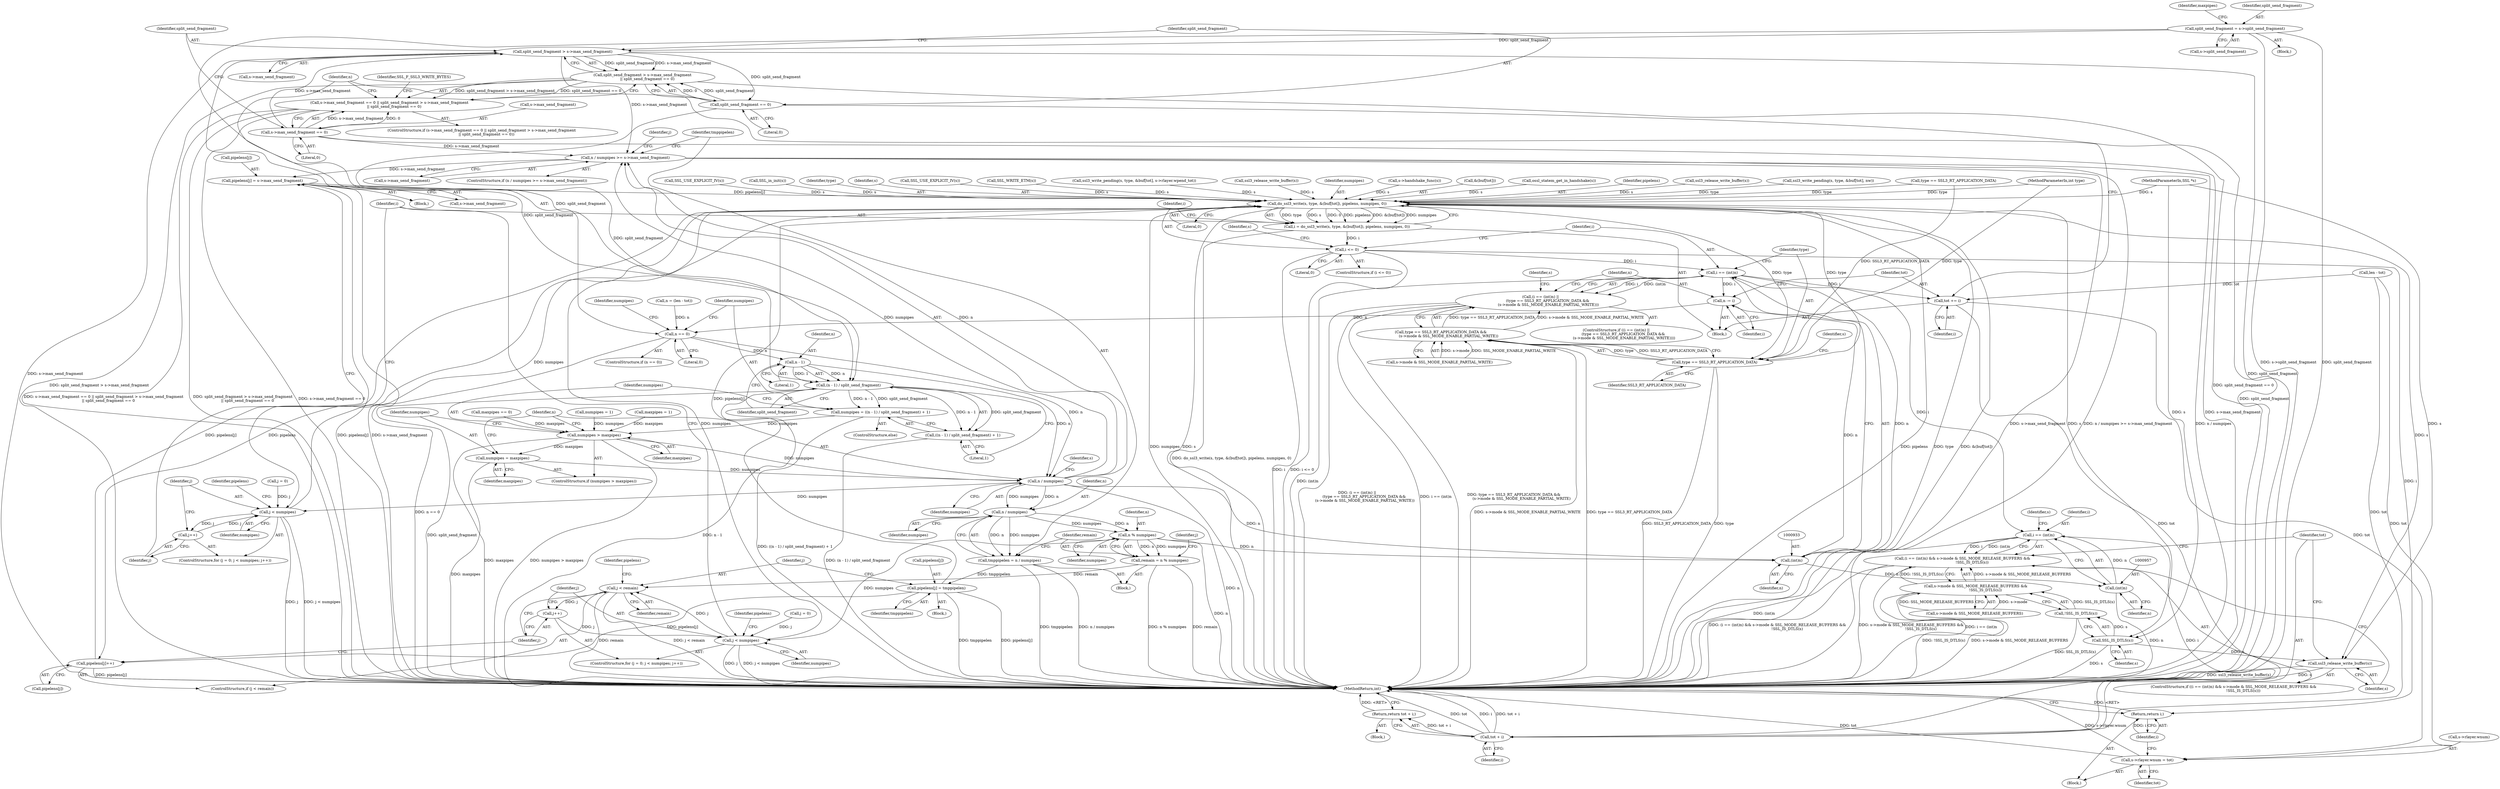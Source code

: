 digraph "0_openssl_4ad93618d26a3ea23d36ad5498ff4f59eff3a4d2_0@API" {
"1000795" [label="(Call,split_send_fragment > s->max_send_fragment)"];
"1000740" [label="(Call,split_send_fragment = s->split_send_fragment)"];
"1000789" [label="(Call,s->max_send_fragment == 0)"];
"1000794" [label="(Call,split_send_fragment > s->max_send_fragment\n        || split_send_fragment == 0)"];
"1000788" [label="(Call,s->max_send_fragment == 0 || split_send_fragment > s->max_send_fragment\n        || split_send_fragment == 0)"];
"1000800" [label="(Call,split_send_fragment == 0)"];
"1000828" [label="(Call,(n - 1) / split_send_fragment)"];
"1000825" [label="(Call,numpipes = ((n - 1) / split_send_fragment) + 1)"];
"1000835" [label="(Call,numpipes > maxpipes)"];
"1000838" [label="(Call,numpipes = maxpipes)"];
"1000843" [label="(Call,n / numpipes)"];
"1000842" [label="(Call,n / numpipes >= s->max_send_fragment)"];
"1000860" [label="(Call,pipelens[j] = s->max_send_fragment)"];
"1000904" [label="(Call,do_ssl3_write(s, type, &(buf[tot]), pipelens, numpipes, 0))"];
"1000898" [label="(Call,pipelens[j]++)"];
"1000902" [label="(Call,i = do_ssl3_write(s, type, &(buf[tot]), pipelens, numpipes, 0))"];
"1000915" [label="(Call,i <= 0)"];
"1000926" [label="(Return,return i;)"];
"1000930" [label="(Call,i == (int)n)"];
"1000929" [label="(Call,(i == (int)n) ||\n            (type == SSL3_RT_APPLICATION_DATA &&\n             (s->mode & SSL_MODE_ENABLE_PARTIAL_WRITE)))"];
"1000954" [label="(Call,i == (int)n)"];
"1000953" [label="(Call,(i == (int)n) && s->mode & SSL_MODE_RELEASE_BUFFERS &&\n                !SSL_IS_DTLS(s))"];
"1000971" [label="(Call,tot + i)"];
"1000970" [label="(Return,return tot + i;)"];
"1000974" [label="(Call,n -= i)"];
"1000818" [label="(Call,n == 0)"];
"1000829" [label="(Call,n - 1)"];
"1000977" [label="(Call,tot += i)"];
"1000919" [label="(Call,s->rlayer.wnum = tot)"];
"1000936" [label="(Call,type == SSL3_RT_APPLICATION_DATA)"];
"1000935" [label="(Call,type == SSL3_RT_APPLICATION_DATA &&\n             (s->mode & SSL_MODE_ENABLE_PARTIAL_WRITE))"];
"1000966" [label="(Call,SSL_IS_DTLS(s))"];
"1000965" [label="(Call,!SSL_IS_DTLS(s))"];
"1000959" [label="(Call,s->mode & SSL_MODE_RELEASE_BUFFERS &&\n                !SSL_IS_DTLS(s))"];
"1000968" [label="(Call,ssl3_release_write_buffer(s))"];
"1000854" [label="(Call,j < numpipes)"];
"1000857" [label="(Call,j++)"];
"1000871" [label="(Call,n / numpipes)"];
"1000869" [label="(Call,tmppipelen = n / numpipes)"];
"1000889" [label="(Call,pipelens[j] = tmppipelen)"];
"1000876" [label="(Call,n % numpipes)"];
"1000874" [label="(Call,remain = n % numpipes)"];
"1000895" [label="(Call,j < remain)"];
"1000886" [label="(Call,j++)"];
"1000883" [label="(Call,j < numpipes)"];
"1000932" [label="(Call,(int)n)"];
"1000956" [label="(Call,(int)n)"];
"1000827" [label="(Call,((n - 1) / split_send_fragment) + 1)"];
"1000875" [label="(Identifier,remain)"];
"1000954" [label="(Call,i == (int)n)"];
"1000932" [label="(Call,(int)n)"];
"1000902" [label="(Call,i = do_ssl3_write(s, type, &(buf[tot]), pipelens, numpipes, 0))"];
"1000960" [label="(Call,s->mode & SSL_MODE_RELEASE_BUFFERS)"];
"1000894" [label="(ControlStructure,if (j < remain))"];
"1000917" [label="(Literal,0)"];
"1000841" [label="(ControlStructure,if (n / numpipes >= s->max_send_fragment))"];
"1000956" [label="(Call,(int)n)"];
"1000789" [label="(Call,s->max_send_fragment == 0)"];
"1000979" [label="(Identifier,i)"];
"1000968" [label="(Call,ssl3_release_write_buffer(s))"];
"1000790" [label="(Call,s->max_send_fragment)"];
"1000839" [label="(Identifier,numpipes)"];
"1000912" [label="(Identifier,numpipes)"];
"1000966" [label="(Call,SSL_IS_DTLS(s))"];
"1000740" [label="(Call,split_send_fragment = s->split_send_fragment)"];
"1000899" [label="(Call,pipelens[j])"];
"1000213" [label="(Call,s->handshake_func(s))"];
"1000880" [label="(Call,j = 0)"];
"1000805" [label="(Identifier,SSL_F_SSL3_WRITE_BYTES)"];
"1000821" [label="(Call,numpipes = 1)"];
"1000870" [label="(Identifier,tmppipelen)"];
"1000904" [label="(Call,do_ssl3_write(s, type, &(buf[tot]), pipelens, numpipes, 0))"];
"1000763" [label="(Call,maxpipes == 0)"];
"1000896" [label="(Identifier,j)"];
"1000124" [label="(MethodParameterIn,int type)"];
"1000795" [label="(Call,split_send_fragment > s->max_send_fragment)"];
"1000890" [label="(Call,pipelens[j])"];
"1000919" [label="(Call,s->rlayer.wnum = tot)"];
"1000897" [label="(Identifier,remain)"];
"1000885" [label="(Identifier,numpipes)"];
"1000855" [label="(Identifier,j)"];
"1000886" [label="(Call,j++)"];
"1000845" [label="(Identifier,numpipes)"];
"1000937" [label="(Identifier,type)"];
"1000970" [label="(Return,return tot + i;)"];
"1000746" [label="(Identifier,maxpipes)"];
"1000930" [label="(Call,i == (int)n)"];
"1000817" [label="(ControlStructure,if (n == 0))"];
"1000735" [label="(Call,n = (len - tot))"];
"1000907" [label="(Call,&(buf[tot]))"];
"1000913" [label="(Literal,0)"];
"1000858" [label="(Identifier,j)"];
"1000208" [label="(Call,ossl_statem_get_in_handshake(s))"];
"1000829" [label="(Call,n - 1)"];
"1000831" [label="(Literal,1)"];
"1000980" [label="(MethodReturn,int)"];
"1000974" [label="(Call,n -= i)"];
"1000802" [label="(Literal,0)"];
"1000922" [label="(Identifier,s)"];
"1000840" [label="(Identifier,maxpipes)"];
"1000952" [label="(ControlStructure,if ((i == (int)n) && s->mode & SSL_MODE_RELEASE_BUFFERS &&\n                !SSL_IS_DTLS(s)))"];
"1000846" [label="(Call,s->max_send_fragment)"];
"1000925" [label="(Identifier,tot)"];
"1000927" [label="(Identifier,i)"];
"1000862" [label="(Identifier,pipelens)"];
"1000877" [label="(Identifier,n)"];
"1000864" [label="(Call,s->max_send_fragment)"];
"1000948" [label="(Identifier,s)"];
"1000851" [label="(Call,j = 0)"];
"1000801" [label="(Identifier,split_send_fragment)"];
"1000787" [label="(ControlStructure,if (s->max_send_fragment == 0 || split_send_fragment > s->max_send_fragment\n        || split_send_fragment == 0))"];
"1000978" [label="(Identifier,tot)"];
"1000820" [label="(Literal,0)"];
"1000900" [label="(Identifier,pipelens)"];
"1000876" [label="(Call,n % numpipes)"];
"1000915" [label="(Call,i <= 0)"];
"1000955" [label="(Identifier,i)"];
"1000941" [label="(Identifier,s)"];
"1000920" [label="(Call,s->rlayer.wnum)"];
"1000869" [label="(Call,tmppipelen = n / numpipes)"];
"1000742" [label="(Call,s->split_send_fragment)"];
"1000834" [label="(ControlStructure,if (numpipes > maxpipes))"];
"1000929" [label="(Call,(i == (int)n) ||\n            (type == SSL3_RT_APPLICATION_DATA &&\n             (s->mode & SSL_MODE_ENABLE_PARTIAL_WRITE)))"];
"1000822" [label="(Identifier,numpipes)"];
"1000911" [label="(Identifier,pipelens)"];
"1000903" [label="(Identifier,i)"];
"1000826" [label="(Identifier,numpipes)"];
"1000971" [label="(Call,tot + i)"];
"1000928" [label="(ControlStructure,if ((i == (int)n) ||\n            (type == SSL3_RT_APPLICATION_DATA &&\n             (s->mode & SSL_MODE_ENABLE_PARTIAL_WRITE))))"];
"1000832" [label="(Identifier,split_send_fragment)"];
"1000953" [label="(Call,(i == (int)n) && s->mode & SSL_MODE_RELEASE_BUFFERS &&\n                !SSL_IS_DTLS(s))"];
"1000836" [label="(Identifier,numpipes)"];
"1000891" [label="(Identifier,pipelens)"];
"1000531" [label="(Call,ssl3_release_write_buffer(s))"];
"1000656" [label="(Call,ssl3_write_pending(s, type, &buf[tot], nw))"];
"1000847" [label="(Identifier,s)"];
"1000895" [label="(Call,j < remain)"];
"1000962" [label="(Identifier,s)"];
"1000741" [label="(Identifier,split_send_fragment)"];
"1000939" [label="(Call,s->mode & SSL_MODE_ENABLE_PARTIAL_WRITE)"];
"1000843" [label="(Call,n / numpipes)"];
"1000788" [label="(Call,s->max_send_fragment == 0 || split_send_fragment > s->max_send_fragment\n        || split_send_fragment == 0)"];
"1000935" [label="(Call,type == SSL3_RT_APPLICATION_DATA &&\n             (s->mode & SSL_MODE_ENABLE_PARTIAL_WRITE))"];
"1000868" [label="(Block,)"];
"1000127" [label="(Block,)"];
"1000883" [label="(Call,j < numpipes)"];
"1000938" [label="(Identifier,SSL3_RT_APPLICATION_DATA)"];
"1000782" [label="(Call,SSL_USE_EXPLICIT_IV(s))"];
"1000972" [label="(Identifier,tot)"];
"1000800" [label="(Call,split_send_fragment == 0)"];
"1000976" [label="(Identifier,i)"];
"1000844" [label="(Identifier,n)"];
"1000918" [label="(Block,)"];
"1000837" [label="(Identifier,maxpipes)"];
"1000944" [label="(Block,)"];
"1000860" [label="(Call,pipelens[j] = s->max_send_fragment)"];
"1000818" [label="(Call,n == 0)"];
"1000884" [label="(Identifier,j)"];
"1000872" [label="(Identifier,n)"];
"1000838" [label="(Call,numpipes = maxpipes)"];
"1000898" [label="(Call,pipelens[j]++)"];
"1000850" [label="(ControlStructure,for (j = 0; j < numpipes; j++))"];
"1000959" [label="(Call,s->mode & SSL_MODE_RELEASE_BUFFERS &&\n                !SSL_IS_DTLS(s))"];
"1000811" [label="(Block,)"];
"1000796" [label="(Identifier,split_send_fragment)"];
"1000205" [label="(Call,SSL_in_init(s))"];
"1000906" [label="(Identifier,type)"];
"1000965" [label="(Call,!SSL_IS_DTLS(s))"];
"1000827" [label="(Call,((n - 1) / split_send_fragment) + 1)"];
"1000888" [label="(Block,)"];
"1000857" [label="(Call,j++)"];
"1000889" [label="(Call,pipelens[j] = tmppipelen)"];
"1000967" [label="(Identifier,s)"];
"1000881" [label="(Identifier,j)"];
"1000854" [label="(Call,j < numpipes)"];
"1000914" [label="(ControlStructure,if (i <= 0))"];
"1000975" [label="(Identifier,n)"];
"1000905" [label="(Identifier,s)"];
"1000828" [label="(Call,(n - 1) / split_send_fragment)"];
"1000793" [label="(Literal,0)"];
"1000893" [label="(Identifier,tmppipelen)"];
"1000916" [label="(Identifier,i)"];
"1000833" [label="(Literal,1)"];
"1000856" [label="(Identifier,numpipes)"];
"1000936" [label="(Call,type == SSL3_RT_APPLICATION_DATA)"];
"1000861" [label="(Call,pipelens[j])"];
"1000926" [label="(Return,return i;)"];
"1000302" [label="(Call,SSL_USE_EXPLICIT_IV(s))"];
"1000794" [label="(Call,split_send_fragment > s->max_send_fragment\n        || split_send_fragment == 0)"];
"1000977" [label="(Call,tot += i)"];
"1000887" [label="(Identifier,j)"];
"1000969" [label="(Identifier,s)"];
"1000825" [label="(Call,numpipes = ((n - 1) / split_send_fragment) + 1)"];
"1000973" [label="(Identifier,i)"];
"1000931" [label="(Identifier,i)"];
"1000830" [label="(Identifier,n)"];
"1000873" [label="(Identifier,numpipes)"];
"1000879" [label="(ControlStructure,for (j = 0; j < numpipes; j++))"];
"1000874" [label="(Call,remain = n % numpipes)"];
"1000784" [label="(Call,maxpipes = 1)"];
"1000852" [label="(Identifier,j)"];
"1000272" [label="(Call,type == SSL3_RT_APPLICATION_DATA)"];
"1000835" [label="(Call,numpipes > maxpipes)"];
"1000958" [label="(Identifier,n)"];
"1000299" [label="(Call,SSL_WRITE_ETM(s))"];
"1000737" [label="(Call,len - tot)"];
"1000871" [label="(Call,n / numpipes)"];
"1000819" [label="(Identifier,n)"];
"1000842" [label="(Call,n / numpipes >= s->max_send_fragment)"];
"1000241" [label="(Call,ssl3_write_pending(s, type, &buf[tot], s->rlayer.wpend_tot))"];
"1000797" [label="(Call,s->max_send_fragment)"];
"1000878" [label="(Identifier,numpipes)"];
"1000824" [label="(ControlStructure,else)"];
"1000934" [label="(Identifier,n)"];
"1000859" [label="(Block,)"];
"1000123" [label="(MethodParameterIn,SSL *s)"];
"1000396" [label="(Call,ssl3_release_write_buffer(s))"];
"1000795" -> "1000794"  [label="AST: "];
"1000795" -> "1000797"  [label="CFG: "];
"1000796" -> "1000795"  [label="AST: "];
"1000797" -> "1000795"  [label="AST: "];
"1000801" -> "1000795"  [label="CFG: "];
"1000794" -> "1000795"  [label="CFG: "];
"1000795" -> "1000980"  [label="DDG: split_send_fragment"];
"1000795" -> "1000980"  [label="DDG: s->max_send_fragment"];
"1000795" -> "1000794"  [label="DDG: split_send_fragment"];
"1000795" -> "1000794"  [label="DDG: s->max_send_fragment"];
"1000740" -> "1000795"  [label="DDG: split_send_fragment"];
"1000789" -> "1000795"  [label="DDG: s->max_send_fragment"];
"1000795" -> "1000800"  [label="DDG: split_send_fragment"];
"1000795" -> "1000828"  [label="DDG: split_send_fragment"];
"1000795" -> "1000842"  [label="DDG: s->max_send_fragment"];
"1000740" -> "1000127"  [label="AST: "];
"1000740" -> "1000742"  [label="CFG: "];
"1000741" -> "1000740"  [label="AST: "];
"1000742" -> "1000740"  [label="AST: "];
"1000746" -> "1000740"  [label="CFG: "];
"1000740" -> "1000980"  [label="DDG: s->split_send_fragment"];
"1000740" -> "1000980"  [label="DDG: split_send_fragment"];
"1000740" -> "1000828"  [label="DDG: split_send_fragment"];
"1000789" -> "1000788"  [label="AST: "];
"1000789" -> "1000793"  [label="CFG: "];
"1000790" -> "1000789"  [label="AST: "];
"1000793" -> "1000789"  [label="AST: "];
"1000796" -> "1000789"  [label="CFG: "];
"1000788" -> "1000789"  [label="CFG: "];
"1000789" -> "1000980"  [label="DDG: s->max_send_fragment"];
"1000789" -> "1000788"  [label="DDG: s->max_send_fragment"];
"1000789" -> "1000788"  [label="DDG: 0"];
"1000789" -> "1000842"  [label="DDG: s->max_send_fragment"];
"1000794" -> "1000788"  [label="AST: "];
"1000794" -> "1000800"  [label="CFG: "];
"1000800" -> "1000794"  [label="AST: "];
"1000788" -> "1000794"  [label="CFG: "];
"1000794" -> "1000980"  [label="DDG: split_send_fragment > s->max_send_fragment"];
"1000794" -> "1000980"  [label="DDG: split_send_fragment == 0"];
"1000794" -> "1000788"  [label="DDG: split_send_fragment > s->max_send_fragment"];
"1000794" -> "1000788"  [label="DDG: split_send_fragment == 0"];
"1000800" -> "1000794"  [label="DDG: split_send_fragment"];
"1000800" -> "1000794"  [label="DDG: 0"];
"1000788" -> "1000787"  [label="AST: "];
"1000805" -> "1000788"  [label="CFG: "];
"1000819" -> "1000788"  [label="CFG: "];
"1000788" -> "1000980"  [label="DDG: s->max_send_fragment == 0"];
"1000788" -> "1000980"  [label="DDG: s->max_send_fragment == 0 || split_send_fragment > s->max_send_fragment\n        || split_send_fragment == 0"];
"1000788" -> "1000980"  [label="DDG: split_send_fragment > s->max_send_fragment\n        || split_send_fragment == 0"];
"1000800" -> "1000802"  [label="CFG: "];
"1000801" -> "1000800"  [label="AST: "];
"1000802" -> "1000800"  [label="AST: "];
"1000800" -> "1000980"  [label="DDG: split_send_fragment"];
"1000800" -> "1000828"  [label="DDG: split_send_fragment"];
"1000828" -> "1000827"  [label="AST: "];
"1000828" -> "1000832"  [label="CFG: "];
"1000829" -> "1000828"  [label="AST: "];
"1000832" -> "1000828"  [label="AST: "];
"1000833" -> "1000828"  [label="CFG: "];
"1000828" -> "1000980"  [label="DDG: n - 1"];
"1000828" -> "1000980"  [label="DDG: split_send_fragment"];
"1000828" -> "1000825"  [label="DDG: n - 1"];
"1000828" -> "1000825"  [label="DDG: split_send_fragment"];
"1000828" -> "1000827"  [label="DDG: n - 1"];
"1000828" -> "1000827"  [label="DDG: split_send_fragment"];
"1000829" -> "1000828"  [label="DDG: n"];
"1000829" -> "1000828"  [label="DDG: 1"];
"1000825" -> "1000824"  [label="AST: "];
"1000825" -> "1000827"  [label="CFG: "];
"1000826" -> "1000825"  [label="AST: "];
"1000827" -> "1000825"  [label="AST: "];
"1000836" -> "1000825"  [label="CFG: "];
"1000825" -> "1000980"  [label="DDG: ((n - 1) / split_send_fragment) + 1"];
"1000825" -> "1000835"  [label="DDG: numpipes"];
"1000835" -> "1000834"  [label="AST: "];
"1000835" -> "1000837"  [label="CFG: "];
"1000836" -> "1000835"  [label="AST: "];
"1000837" -> "1000835"  [label="AST: "];
"1000839" -> "1000835"  [label="CFG: "];
"1000844" -> "1000835"  [label="CFG: "];
"1000835" -> "1000980"  [label="DDG: numpipes > maxpipes"];
"1000835" -> "1000980"  [label="DDG: maxpipes"];
"1000821" -> "1000835"  [label="DDG: numpipes"];
"1000784" -> "1000835"  [label="DDG: maxpipes"];
"1000763" -> "1000835"  [label="DDG: maxpipes"];
"1000835" -> "1000838"  [label="DDG: maxpipes"];
"1000835" -> "1000843"  [label="DDG: numpipes"];
"1000838" -> "1000834"  [label="AST: "];
"1000838" -> "1000840"  [label="CFG: "];
"1000839" -> "1000838"  [label="AST: "];
"1000840" -> "1000838"  [label="AST: "];
"1000844" -> "1000838"  [label="CFG: "];
"1000838" -> "1000980"  [label="DDG: maxpipes"];
"1000838" -> "1000843"  [label="DDG: numpipes"];
"1000843" -> "1000842"  [label="AST: "];
"1000843" -> "1000845"  [label="CFG: "];
"1000844" -> "1000843"  [label="AST: "];
"1000845" -> "1000843"  [label="AST: "];
"1000847" -> "1000843"  [label="CFG: "];
"1000843" -> "1000980"  [label="DDG: n"];
"1000843" -> "1000842"  [label="DDG: n"];
"1000843" -> "1000842"  [label="DDG: numpipes"];
"1000829" -> "1000843"  [label="DDG: n"];
"1000818" -> "1000843"  [label="DDG: n"];
"1000843" -> "1000854"  [label="DDG: numpipes"];
"1000843" -> "1000871"  [label="DDG: n"];
"1000843" -> "1000871"  [label="DDG: numpipes"];
"1000843" -> "1000932"  [label="DDG: n"];
"1000842" -> "1000841"  [label="AST: "];
"1000842" -> "1000846"  [label="CFG: "];
"1000846" -> "1000842"  [label="AST: "];
"1000852" -> "1000842"  [label="CFG: "];
"1000870" -> "1000842"  [label="CFG: "];
"1000842" -> "1000980"  [label="DDG: n / numpipes"];
"1000842" -> "1000980"  [label="DDG: s->max_send_fragment"];
"1000842" -> "1000980"  [label="DDG: n / numpipes >= s->max_send_fragment"];
"1000842" -> "1000860"  [label="DDG: s->max_send_fragment"];
"1000860" -> "1000859"  [label="AST: "];
"1000860" -> "1000864"  [label="CFG: "];
"1000861" -> "1000860"  [label="AST: "];
"1000864" -> "1000860"  [label="AST: "];
"1000858" -> "1000860"  [label="CFG: "];
"1000860" -> "1000980"  [label="DDG: s->max_send_fragment"];
"1000860" -> "1000980"  [label="DDG: pipelens[j]"];
"1000860" -> "1000904"  [label="DDG: pipelens[j]"];
"1000904" -> "1000902"  [label="AST: "];
"1000904" -> "1000913"  [label="CFG: "];
"1000905" -> "1000904"  [label="AST: "];
"1000906" -> "1000904"  [label="AST: "];
"1000907" -> "1000904"  [label="AST: "];
"1000911" -> "1000904"  [label="AST: "];
"1000912" -> "1000904"  [label="AST: "];
"1000913" -> "1000904"  [label="AST: "];
"1000902" -> "1000904"  [label="CFG: "];
"1000904" -> "1000980"  [label="DDG: s"];
"1000904" -> "1000980"  [label="DDG: pipelens"];
"1000904" -> "1000980"  [label="DDG: type"];
"1000904" -> "1000980"  [label="DDG: &(buf[tot])"];
"1000904" -> "1000980"  [label="DDG: numpipes"];
"1000904" -> "1000898"  [label="DDG: pipelens"];
"1000904" -> "1000902"  [label="DDG: type"];
"1000904" -> "1000902"  [label="DDG: s"];
"1000904" -> "1000902"  [label="DDG: 0"];
"1000904" -> "1000902"  [label="DDG: pipelens"];
"1000904" -> "1000902"  [label="DDG: &(buf[tot])"];
"1000904" -> "1000902"  [label="DDG: numpipes"];
"1000396" -> "1000904"  [label="DDG: s"];
"1000208" -> "1000904"  [label="DDG: s"];
"1000213" -> "1000904"  [label="DDG: s"];
"1000299" -> "1000904"  [label="DDG: s"];
"1000241" -> "1000904"  [label="DDG: s"];
"1000531" -> "1000904"  [label="DDG: s"];
"1000782" -> "1000904"  [label="DDG: s"];
"1000302" -> "1000904"  [label="DDG: s"];
"1000205" -> "1000904"  [label="DDG: s"];
"1000123" -> "1000904"  [label="DDG: s"];
"1000936" -> "1000904"  [label="DDG: type"];
"1000656" -> "1000904"  [label="DDG: type"];
"1000272" -> "1000904"  [label="DDG: type"];
"1000124" -> "1000904"  [label="DDG: type"];
"1000898" -> "1000904"  [label="DDG: pipelens[j]"];
"1000889" -> "1000904"  [label="DDG: pipelens[j]"];
"1000883" -> "1000904"  [label="DDG: numpipes"];
"1000854" -> "1000904"  [label="DDG: numpipes"];
"1000904" -> "1000936"  [label="DDG: type"];
"1000904" -> "1000966"  [label="DDG: s"];
"1000904" -> "1000968"  [label="DDG: s"];
"1000898" -> "1000894"  [label="AST: "];
"1000898" -> "1000899"  [label="CFG: "];
"1000899" -> "1000898"  [label="AST: "];
"1000887" -> "1000898"  [label="CFG: "];
"1000898" -> "1000980"  [label="DDG: pipelens[j]"];
"1000889" -> "1000898"  [label="DDG: pipelens[j]"];
"1000902" -> "1000811"  [label="AST: "];
"1000903" -> "1000902"  [label="AST: "];
"1000916" -> "1000902"  [label="CFG: "];
"1000902" -> "1000980"  [label="DDG: do_ssl3_write(s, type, &(buf[tot]), pipelens, numpipes, 0)"];
"1000902" -> "1000915"  [label="DDG: i"];
"1000915" -> "1000914"  [label="AST: "];
"1000915" -> "1000917"  [label="CFG: "];
"1000916" -> "1000915"  [label="AST: "];
"1000917" -> "1000915"  [label="AST: "];
"1000922" -> "1000915"  [label="CFG: "];
"1000931" -> "1000915"  [label="CFG: "];
"1000915" -> "1000980"  [label="DDG: i"];
"1000915" -> "1000980"  [label="DDG: i <= 0"];
"1000915" -> "1000926"  [label="DDG: i"];
"1000915" -> "1000930"  [label="DDG: i"];
"1000926" -> "1000918"  [label="AST: "];
"1000926" -> "1000927"  [label="CFG: "];
"1000927" -> "1000926"  [label="AST: "];
"1000980" -> "1000926"  [label="CFG: "];
"1000926" -> "1000980"  [label="DDG: <RET>"];
"1000927" -> "1000926"  [label="DDG: i"];
"1000930" -> "1000929"  [label="AST: "];
"1000930" -> "1000932"  [label="CFG: "];
"1000931" -> "1000930"  [label="AST: "];
"1000932" -> "1000930"  [label="AST: "];
"1000937" -> "1000930"  [label="CFG: "];
"1000929" -> "1000930"  [label="CFG: "];
"1000930" -> "1000980"  [label="DDG: (int)n"];
"1000930" -> "1000929"  [label="DDG: i"];
"1000930" -> "1000929"  [label="DDG: (int)n"];
"1000932" -> "1000930"  [label="DDG: n"];
"1000930" -> "1000954"  [label="DDG: i"];
"1000930" -> "1000974"  [label="DDG: i"];
"1000930" -> "1000977"  [label="DDG: i"];
"1000929" -> "1000928"  [label="AST: "];
"1000929" -> "1000935"  [label="CFG: "];
"1000935" -> "1000929"  [label="AST: "];
"1000948" -> "1000929"  [label="CFG: "];
"1000975" -> "1000929"  [label="CFG: "];
"1000929" -> "1000980"  [label="DDG: type == SSL3_RT_APPLICATION_DATA &&\n             (s->mode & SSL_MODE_ENABLE_PARTIAL_WRITE)"];
"1000929" -> "1000980"  [label="DDG: (i == (int)n) ||\n            (type == SSL3_RT_APPLICATION_DATA &&\n             (s->mode & SSL_MODE_ENABLE_PARTIAL_WRITE))"];
"1000929" -> "1000980"  [label="DDG: i == (int)n"];
"1000935" -> "1000929"  [label="DDG: type == SSL3_RT_APPLICATION_DATA"];
"1000935" -> "1000929"  [label="DDG: s->mode & SSL_MODE_ENABLE_PARTIAL_WRITE"];
"1000954" -> "1000953"  [label="AST: "];
"1000954" -> "1000956"  [label="CFG: "];
"1000955" -> "1000954"  [label="AST: "];
"1000956" -> "1000954"  [label="AST: "];
"1000962" -> "1000954"  [label="CFG: "];
"1000953" -> "1000954"  [label="CFG: "];
"1000954" -> "1000980"  [label="DDG: (int)n"];
"1000954" -> "1000953"  [label="DDG: i"];
"1000954" -> "1000953"  [label="DDG: (int)n"];
"1000956" -> "1000954"  [label="DDG: n"];
"1000954" -> "1000971"  [label="DDG: i"];
"1000953" -> "1000952"  [label="AST: "];
"1000953" -> "1000959"  [label="CFG: "];
"1000959" -> "1000953"  [label="AST: "];
"1000969" -> "1000953"  [label="CFG: "];
"1000972" -> "1000953"  [label="CFG: "];
"1000953" -> "1000980"  [label="DDG: (i == (int)n) && s->mode & SSL_MODE_RELEASE_BUFFERS &&\n                !SSL_IS_DTLS(s)"];
"1000953" -> "1000980"  [label="DDG: s->mode & SSL_MODE_RELEASE_BUFFERS &&\n                !SSL_IS_DTLS(s)"];
"1000953" -> "1000980"  [label="DDG: i == (int)n"];
"1000959" -> "1000953"  [label="DDG: s->mode & SSL_MODE_RELEASE_BUFFERS"];
"1000959" -> "1000953"  [label="DDG: !SSL_IS_DTLS(s)"];
"1000971" -> "1000970"  [label="AST: "];
"1000971" -> "1000973"  [label="CFG: "];
"1000972" -> "1000971"  [label="AST: "];
"1000973" -> "1000971"  [label="AST: "];
"1000970" -> "1000971"  [label="CFG: "];
"1000971" -> "1000980"  [label="DDG: tot"];
"1000971" -> "1000980"  [label="DDG: i"];
"1000971" -> "1000980"  [label="DDG: tot + i"];
"1000971" -> "1000970"  [label="DDG: tot + i"];
"1000737" -> "1000971"  [label="DDG: tot"];
"1000977" -> "1000971"  [label="DDG: tot"];
"1000970" -> "1000944"  [label="AST: "];
"1000980" -> "1000970"  [label="CFG: "];
"1000970" -> "1000980"  [label="DDG: <RET>"];
"1000974" -> "1000811"  [label="AST: "];
"1000974" -> "1000976"  [label="CFG: "];
"1000975" -> "1000974"  [label="AST: "];
"1000976" -> "1000974"  [label="AST: "];
"1000978" -> "1000974"  [label="CFG: "];
"1000974" -> "1000818"  [label="DDG: n"];
"1000932" -> "1000974"  [label="DDG: n"];
"1000818" -> "1000817"  [label="AST: "];
"1000818" -> "1000820"  [label="CFG: "];
"1000819" -> "1000818"  [label="AST: "];
"1000820" -> "1000818"  [label="AST: "];
"1000822" -> "1000818"  [label="CFG: "];
"1000826" -> "1000818"  [label="CFG: "];
"1000818" -> "1000980"  [label="DDG: n == 0"];
"1000735" -> "1000818"  [label="DDG: n"];
"1000818" -> "1000829"  [label="DDG: n"];
"1000829" -> "1000831"  [label="CFG: "];
"1000830" -> "1000829"  [label="AST: "];
"1000831" -> "1000829"  [label="AST: "];
"1000832" -> "1000829"  [label="CFG: "];
"1000977" -> "1000811"  [label="AST: "];
"1000977" -> "1000979"  [label="CFG: "];
"1000978" -> "1000977"  [label="AST: "];
"1000979" -> "1000977"  [label="AST: "];
"1000819" -> "1000977"  [label="CFG: "];
"1000977" -> "1000919"  [label="DDG: tot"];
"1000737" -> "1000977"  [label="DDG: tot"];
"1000919" -> "1000918"  [label="AST: "];
"1000919" -> "1000925"  [label="CFG: "];
"1000920" -> "1000919"  [label="AST: "];
"1000925" -> "1000919"  [label="AST: "];
"1000927" -> "1000919"  [label="CFG: "];
"1000919" -> "1000980"  [label="DDG: s->rlayer.wnum"];
"1000919" -> "1000980"  [label="DDG: tot"];
"1000737" -> "1000919"  [label="DDG: tot"];
"1000936" -> "1000935"  [label="AST: "];
"1000936" -> "1000938"  [label="CFG: "];
"1000937" -> "1000936"  [label="AST: "];
"1000938" -> "1000936"  [label="AST: "];
"1000941" -> "1000936"  [label="CFG: "];
"1000935" -> "1000936"  [label="CFG: "];
"1000936" -> "1000980"  [label="DDG: type"];
"1000936" -> "1000980"  [label="DDG: SSL3_RT_APPLICATION_DATA"];
"1000936" -> "1000935"  [label="DDG: type"];
"1000936" -> "1000935"  [label="DDG: SSL3_RT_APPLICATION_DATA"];
"1000124" -> "1000936"  [label="DDG: type"];
"1000272" -> "1000936"  [label="DDG: SSL3_RT_APPLICATION_DATA"];
"1000935" -> "1000939"  [label="CFG: "];
"1000939" -> "1000935"  [label="AST: "];
"1000935" -> "1000980"  [label="DDG: s->mode & SSL_MODE_ENABLE_PARTIAL_WRITE"];
"1000935" -> "1000980"  [label="DDG: type == SSL3_RT_APPLICATION_DATA"];
"1000939" -> "1000935"  [label="DDG: s->mode"];
"1000939" -> "1000935"  [label="DDG: SSL_MODE_ENABLE_PARTIAL_WRITE"];
"1000966" -> "1000965"  [label="AST: "];
"1000966" -> "1000967"  [label="CFG: "];
"1000967" -> "1000966"  [label="AST: "];
"1000965" -> "1000966"  [label="CFG: "];
"1000966" -> "1000980"  [label="DDG: s"];
"1000966" -> "1000965"  [label="DDG: s"];
"1000123" -> "1000966"  [label="DDG: s"];
"1000966" -> "1000968"  [label="DDG: s"];
"1000965" -> "1000959"  [label="AST: "];
"1000959" -> "1000965"  [label="CFG: "];
"1000965" -> "1000980"  [label="DDG: SSL_IS_DTLS(s)"];
"1000965" -> "1000959"  [label="DDG: SSL_IS_DTLS(s)"];
"1000959" -> "1000960"  [label="CFG: "];
"1000960" -> "1000959"  [label="AST: "];
"1000959" -> "1000980"  [label="DDG: !SSL_IS_DTLS(s)"];
"1000959" -> "1000980"  [label="DDG: s->mode & SSL_MODE_RELEASE_BUFFERS"];
"1000960" -> "1000959"  [label="DDG: s->mode"];
"1000960" -> "1000959"  [label="DDG: SSL_MODE_RELEASE_BUFFERS"];
"1000968" -> "1000952"  [label="AST: "];
"1000968" -> "1000969"  [label="CFG: "];
"1000969" -> "1000968"  [label="AST: "];
"1000972" -> "1000968"  [label="CFG: "];
"1000968" -> "1000980"  [label="DDG: s"];
"1000968" -> "1000980"  [label="DDG: ssl3_release_write_buffer(s)"];
"1000123" -> "1000968"  [label="DDG: s"];
"1000854" -> "1000850"  [label="AST: "];
"1000854" -> "1000856"  [label="CFG: "];
"1000855" -> "1000854"  [label="AST: "];
"1000856" -> "1000854"  [label="AST: "];
"1000862" -> "1000854"  [label="CFG: "];
"1000903" -> "1000854"  [label="CFG: "];
"1000854" -> "1000980"  [label="DDG: j"];
"1000854" -> "1000980"  [label="DDG: j < numpipes"];
"1000857" -> "1000854"  [label="DDG: j"];
"1000851" -> "1000854"  [label="DDG: j"];
"1000854" -> "1000857"  [label="DDG: j"];
"1000857" -> "1000850"  [label="AST: "];
"1000857" -> "1000858"  [label="CFG: "];
"1000858" -> "1000857"  [label="AST: "];
"1000855" -> "1000857"  [label="CFG: "];
"1000871" -> "1000869"  [label="AST: "];
"1000871" -> "1000873"  [label="CFG: "];
"1000872" -> "1000871"  [label="AST: "];
"1000873" -> "1000871"  [label="AST: "];
"1000869" -> "1000871"  [label="CFG: "];
"1000871" -> "1000869"  [label="DDG: n"];
"1000871" -> "1000869"  [label="DDG: numpipes"];
"1000871" -> "1000876"  [label="DDG: n"];
"1000871" -> "1000876"  [label="DDG: numpipes"];
"1000869" -> "1000868"  [label="AST: "];
"1000870" -> "1000869"  [label="AST: "];
"1000875" -> "1000869"  [label="CFG: "];
"1000869" -> "1000980"  [label="DDG: tmppipelen"];
"1000869" -> "1000980"  [label="DDG: n / numpipes"];
"1000869" -> "1000889"  [label="DDG: tmppipelen"];
"1000889" -> "1000888"  [label="AST: "];
"1000889" -> "1000893"  [label="CFG: "];
"1000890" -> "1000889"  [label="AST: "];
"1000893" -> "1000889"  [label="AST: "];
"1000896" -> "1000889"  [label="CFG: "];
"1000889" -> "1000980"  [label="DDG: tmppipelen"];
"1000889" -> "1000980"  [label="DDG: pipelens[j]"];
"1000876" -> "1000874"  [label="AST: "];
"1000876" -> "1000878"  [label="CFG: "];
"1000877" -> "1000876"  [label="AST: "];
"1000878" -> "1000876"  [label="AST: "];
"1000874" -> "1000876"  [label="CFG: "];
"1000876" -> "1000980"  [label="DDG: n"];
"1000876" -> "1000874"  [label="DDG: n"];
"1000876" -> "1000874"  [label="DDG: numpipes"];
"1000876" -> "1000883"  [label="DDG: numpipes"];
"1000876" -> "1000932"  [label="DDG: n"];
"1000874" -> "1000868"  [label="AST: "];
"1000875" -> "1000874"  [label="AST: "];
"1000881" -> "1000874"  [label="CFG: "];
"1000874" -> "1000980"  [label="DDG: n % numpipes"];
"1000874" -> "1000980"  [label="DDG: remain"];
"1000874" -> "1000895"  [label="DDG: remain"];
"1000895" -> "1000894"  [label="AST: "];
"1000895" -> "1000897"  [label="CFG: "];
"1000896" -> "1000895"  [label="AST: "];
"1000897" -> "1000895"  [label="AST: "];
"1000900" -> "1000895"  [label="CFG: "];
"1000887" -> "1000895"  [label="CFG: "];
"1000895" -> "1000980"  [label="DDG: remain"];
"1000895" -> "1000980"  [label="DDG: j < remain"];
"1000895" -> "1000886"  [label="DDG: j"];
"1000883" -> "1000895"  [label="DDG: j"];
"1000886" -> "1000879"  [label="AST: "];
"1000886" -> "1000887"  [label="CFG: "];
"1000887" -> "1000886"  [label="AST: "];
"1000884" -> "1000886"  [label="CFG: "];
"1000886" -> "1000883"  [label="DDG: j"];
"1000883" -> "1000879"  [label="AST: "];
"1000883" -> "1000885"  [label="CFG: "];
"1000884" -> "1000883"  [label="AST: "];
"1000885" -> "1000883"  [label="AST: "];
"1000891" -> "1000883"  [label="CFG: "];
"1000903" -> "1000883"  [label="CFG: "];
"1000883" -> "1000980"  [label="DDG: j < numpipes"];
"1000883" -> "1000980"  [label="DDG: j"];
"1000880" -> "1000883"  [label="DDG: j"];
"1000932" -> "1000934"  [label="CFG: "];
"1000933" -> "1000932"  [label="AST: "];
"1000934" -> "1000932"  [label="AST: "];
"1000932" -> "1000956"  [label="DDG: n"];
"1000956" -> "1000958"  [label="CFG: "];
"1000957" -> "1000956"  [label="AST: "];
"1000958" -> "1000956"  [label="AST: "];
"1000956" -> "1000980"  [label="DDG: n"];
"1000827" -> "1000833"  [label="CFG: "];
"1000833" -> "1000827"  [label="AST: "];
"1000827" -> "1000980"  [label="DDG: (n - 1) / split_send_fragment"];
}
